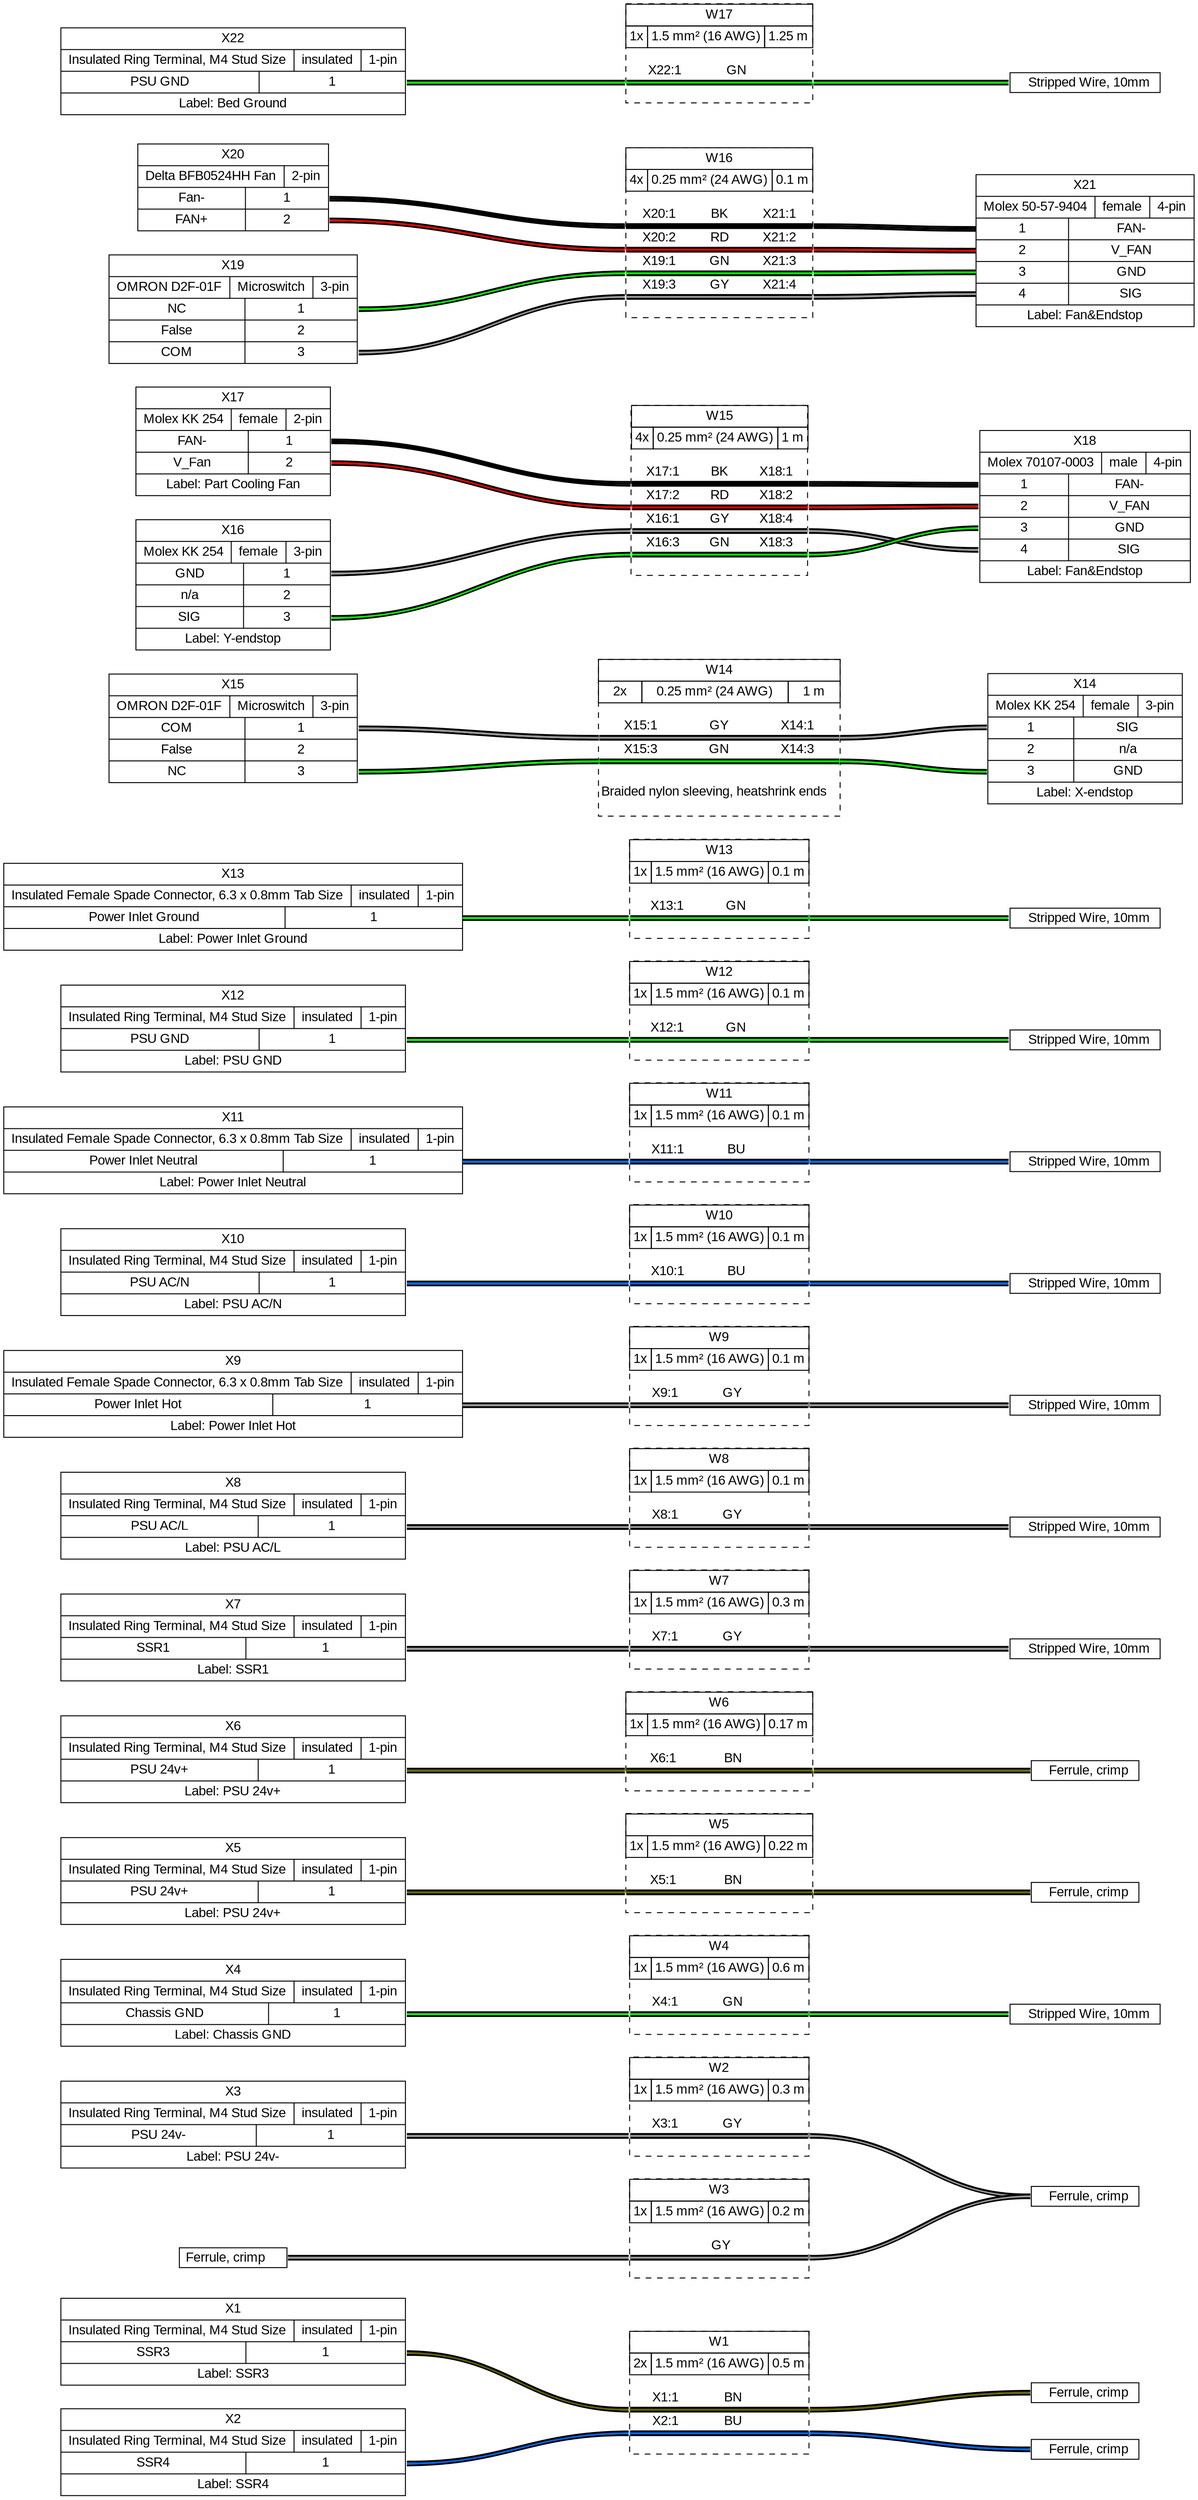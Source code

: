 graph {
// Graph generated by WireViz
// https://github.com/formatc1702/WireViz
	graph [bgcolor=white fontname=arial nodesep=0.33 rankdir=LR ranksep=2]
	node [fillcolor=white fontname=arial shape=record style=filled]
	edge [fontname=arial style=bold]
	X1 [label="X1|{Insulated Ring Terminal, M4 Stud Size|insulated|1-pin}|{{SSR3}|{<p1r>1}}|Label: SSR3"]
	X2 [label="X2|{Insulated Ring Terminal, M4 Stud Size|insulated|1-pin}|{{SSR4}|{<p1r>1}}|Label: SSR4"]
	F_10_1 [label=<

                <TABLE BORDER="1" CELLBORDER="0" CELLSPACING="0" CELLPADDING="2"><TR>
                <TD PORT="p1l">  </TD>
                
                <TD PORT="p1r"> Ferrule, crimp  </TD>
                </TR></TABLE>


                > margin=0 orientation=0 shape=none style=filled]
	F_10_2 [label=<

                <TABLE BORDER="1" CELLBORDER="0" CELLSPACING="0" CELLPADDING="2"><TR>
                <TD PORT="p1l">  </TD>
                
                <TD PORT="p1r"> Ferrule, crimp  </TD>
                </TR></TABLE>


                > margin=0 orientation=0 shape=none style=filled]
	X3 [label="X3|{Insulated Ring Terminal, M4 Stud Size|insulated|1-pin}|{{PSU 24v-}|{<p1r>1}}|Label: PSU 24v-"]
	F_10_3 [label=<

                <TABLE BORDER="1" CELLBORDER="0" CELLSPACING="0" CELLPADDING="2"><TR>
                <TD PORT="p1l">  </TD>
                
                <TD PORT="p1r"> Ferrule, crimp  </TD>
                </TR></TABLE>


                > margin=0 orientation=0 shape=none style=filled]
	F_10_4 [label=<

                <TABLE BORDER="1" CELLBORDER="0" CELLSPACING="0" CELLPADDING="2"><TR>
                <TD PORT="p1l"> Ferrule, crimp  </TD>
                
                <TD PORT="p1r">  </TD>
                </TR></TABLE>


                > margin=0 orientation=180 shape=none style=filled]
	X4 [label="X4|{Insulated Ring Terminal, M4 Stud Size|insulated|1-pin}|{{Chassis GND}|{<p1r>1}}|Label: Chassis GND"]
	F_10_5 [label=<

                <TABLE BORDER="1" CELLBORDER="0" CELLSPACING="0" CELLPADDING="2"><TR>
                <TD PORT="p1l">  </TD>
                
                <TD PORT="p1r"> Stripped Wire, 10mm  </TD>
                </TR></TABLE>


                > margin=0 orientation=0 shape=none style=filled]
	X5 [label="X5|{Insulated Ring Terminal, M4 Stud Size|insulated|1-pin}|{{PSU 24v+}|{<p1r>1}}|Label: PSU 24v+"]
	F_10_6 [label=<

                <TABLE BORDER="1" CELLBORDER="0" CELLSPACING="0" CELLPADDING="2"><TR>
                <TD PORT="p1l">  </TD>
                
                <TD PORT="p1r"> Ferrule, crimp  </TD>
                </TR></TABLE>


                > margin=0 orientation=0 shape=none style=filled]
	X6 [label="X6|{Insulated Ring Terminal, M4 Stud Size|insulated|1-pin}|{{PSU 24v+}|{<p1r>1}}|Label: PSU 24v+"]
	F_10_7 [label=<

                <TABLE BORDER="1" CELLBORDER="0" CELLSPACING="0" CELLPADDING="2"><TR>
                <TD PORT="p1l">  </TD>
                
                <TD PORT="p1r"> Ferrule, crimp  </TD>
                </TR></TABLE>


                > margin=0 orientation=0 shape=none style=filled]
	X7 [label="X7|{Insulated Ring Terminal, M4 Stud Size|insulated|1-pin}|{{SSR1}|{<p1r>1}}|Label: SSR1"]
	F_10_8 [label=<

                <TABLE BORDER="1" CELLBORDER="0" CELLSPACING="0" CELLPADDING="2"><TR>
                <TD PORT="p1l">  </TD>
                
                <TD PORT="p1r"> Stripped Wire, 10mm  </TD>
                </TR></TABLE>


                > margin=0 orientation=0 shape=none style=filled]
	X8 [label="X8|{Insulated Ring Terminal, M4 Stud Size|insulated|1-pin}|{{PSU AC/L}|{<p1r>1}}|Label: PSU AC/L"]
	F_10_9 [label=<

                <TABLE BORDER="1" CELLBORDER="0" CELLSPACING="0" CELLPADDING="2"><TR>
                <TD PORT="p1l">  </TD>
                
                <TD PORT="p1r"> Stripped Wire, 10mm  </TD>
                </TR></TABLE>


                > margin=0 orientation=0 shape=none style=filled]
	X9 [label="X9|{Insulated Female Spade Connector, 6.3 x 0.8mm Tab Size|insulated|1-pin}|{{Power Inlet Hot}|{<p1r>1}}|Label: Power Inlet Hot"]
	F_10_10 [label=<

                <TABLE BORDER="1" CELLBORDER="0" CELLSPACING="0" CELLPADDING="2"><TR>
                <TD PORT="p1l">  </TD>
                
                <TD PORT="p1r"> Stripped Wire, 10mm  </TD>
                </TR></TABLE>


                > margin=0 orientation=0 shape=none style=filled]
	X10 [label="X10|{Insulated Ring Terminal, M4 Stud Size|insulated|1-pin}|{{PSU AC/N}|{<p1r>1}}|Label: PSU AC/N"]
	F_10_11 [label=<

                <TABLE BORDER="1" CELLBORDER="0" CELLSPACING="0" CELLPADDING="2"><TR>
                <TD PORT="p1l">  </TD>
                
                <TD PORT="p1r"> Stripped Wire, 10mm  </TD>
                </TR></TABLE>


                > margin=0 orientation=0 shape=none style=filled]
	X11 [label="X11|{Insulated Female Spade Connector, 6.3 x 0.8mm Tab Size|insulated|1-pin}|{{Power Inlet Neutral}|{<p1r>1}}|Label: Power Inlet Neutral"]
	F_10_12 [label=<

                <TABLE BORDER="1" CELLBORDER="0" CELLSPACING="0" CELLPADDING="2"><TR>
                <TD PORT="p1l">  </TD>
                
                <TD PORT="p1r"> Stripped Wire, 10mm  </TD>
                </TR></TABLE>


                > margin=0 orientation=0 shape=none style=filled]
	X12 [label="X12|{Insulated Ring Terminal, M4 Stud Size|insulated|1-pin}|{{PSU GND}|{<p1r>1}}|Label: PSU GND"]
	F_10_13 [label=<

                <TABLE BORDER="1" CELLBORDER="0" CELLSPACING="0" CELLPADDING="2"><TR>
                <TD PORT="p1l">  </TD>
                
                <TD PORT="p1r"> Stripped Wire, 10mm  </TD>
                </TR></TABLE>


                > margin=0 orientation=0 shape=none style=filled]
	X13 [label="X13|{Insulated Female Spade Connector, 6.3 x 0.8mm Tab Size|insulated|1-pin}|{{Power Inlet Ground}|{<p1r>1}}|Label: Power Inlet Ground"]
	F_10_14 [label=<

                <TABLE BORDER="1" CELLBORDER="0" CELLSPACING="0" CELLPADDING="2"><TR>
                <TD PORT="p1l">  </TD>
                
                <TD PORT="p1r"> Stripped Wire, 10mm  </TD>
                </TR></TABLE>


                > margin=0 orientation=0 shape=none style=filled]
	X14 [label="X14|{Molex KK 254|female|3-pin}|{{<p1l>1|<p2l>2|<p3l>3}|{SIG|n/a|GND}}|Label: X-endstop"]
	X15 [label="X15|{OMRON D2F-01F|Microswitch|3-pin}|{{COM|False|NC}|{<p1r>1|<p2r>2|<p3r>3}}"]
	X16 [label="X16|{Molex KK 254|female|3-pin}|{{GND|n/a|SIG}|{<p1r>1|<p2r>2|<p3r>3}}|Label: Y-endstop"]
	X17 [label="X17|{Molex KK 254|female|2-pin}|{{FAN-|V_Fan}|{<p1r>1|<p2r>2}}|Label: Part Cooling Fan"]
	X18 [label="X18|{Molex 70107-0003|male|4-pin}|{{<p1l>1|<p2l>2|<p3l>3|<p4l>4}|{FAN-|V_FAN|GND|SIG}}|Label: Fan&Endstop"]
	X19 [label="X19|{OMRON D2F-01F|Microswitch|3-pin}|{{NC|False|COM}|{<p1r>1|<p2r>2|<p3r>3}}"]
	X20 [label="X20|{Delta BFB0524HH Fan|2-pin}|{{Fan-|FAN+}|{<p1r>1|<p2r>2}}"]
	X21 [label="X21|{Molex 50-57-9404|female|4-pin}|{{<p1l>1|<p2l>2|<p3l>3|<p4l>4}|{FAN-|V_FAN|GND|SIG}}|Label: Fan&Endstop"]
	X22 [label="X22|{Insulated Ring Terminal, M4 Stud Size|insulated|1-pin}|{{PSU GND}|{<p1r>1}}|Label: Bed Ground"]
	F_10_15 [label=<

                <TABLE BORDER="1" CELLBORDER="0" CELLSPACING="0" CELLPADDING="2"><TR>
                <TD PORT="p1l">  </TD>
                
                <TD PORT="p1r"> Stripped Wire, 10mm  </TD>
                </TR></TABLE>


                > margin=0 orientation=0 shape=none style=filled]
	edge [color="#000000:#666600:#000000"]
	X1:p1r:e -- W1:w1:w
	W1:w1:e -- F_10_1:w
	edge [color="#000000:#0066ff:#000000"]
	X2:p1r:e -- W1:w2:w
	W1:w2:e -- F_10_2:w
	W1 [label=<<table border="0" cellspacing="0" cellpadding="0"><tr><td><table border="0" cellspacing="0" cellpadding="3" cellborder="1"><tr><td colspan="3">W1</td></tr><tr><td>2x</td><td>1.5 mm² (16 AWG)</td><td>0.5 m</td></tr></table></td></tr><tr><td>&nbsp;</td></tr><tr><td><table border="0" cellspacing="0" cellborder="0"><tr><td>X1:1</td><td>BN</td><td></td></tr><tr><td colspan="3" cellpadding="0" height="6" bgcolor="#666600" border="2" sides="tb" port="w1"></td></tr><tr><td>X2:1</td><td>BU</td><td></td></tr><tr><td colspan="3" cellpadding="0" height="6" bgcolor="#0066ff" border="2" sides="tb" port="w2"></td></tr><tr><td>&nbsp;</td></tr></table></td></tr></table>> fillcolor=white margin=0 shape=box style="filled,dashed"]
	edge [color="#000000:#999999:#000000"]
	X3:p1r:e -- W2:w1:w
	W2:w1:e -- F_10_3:w
	W2 [label=<<table border="0" cellspacing="0" cellpadding="0"><tr><td><table border="0" cellspacing="0" cellpadding="3" cellborder="1"><tr><td colspan="3">W2</td></tr><tr><td>1x</td><td>1.5 mm² (16 AWG)</td><td>0.3 m</td></tr></table></td></tr><tr><td>&nbsp;</td></tr><tr><td><table border="0" cellspacing="0" cellborder="0"><tr><td>X3:1</td><td>GY</td><td></td></tr><tr><td colspan="3" cellpadding="0" height="6" bgcolor="#999999" border="2" sides="tb" port="w1"></td></tr><tr><td>&nbsp;</td></tr></table></td></tr></table>> fillcolor=white margin=0 shape=box style="filled,dashed"]
	edge [color="#000000:#999999:#000000"]
	F_10_4:e -- W3:w1:w
	W3:w1:e -- F_10_3:w
	W3 [label=<<table border="0" cellspacing="0" cellpadding="0"><tr><td><table border="0" cellspacing="0" cellpadding="3" cellborder="1"><tr><td colspan="3">W3</td></tr><tr><td>1x</td><td>1.5 mm² (16 AWG)</td><td>0.2 m</td></tr></table></td></tr><tr><td>&nbsp;</td></tr><tr><td><table border="0" cellspacing="0" cellborder="0"><tr><td></td><td>GY</td><td></td></tr><tr><td colspan="3" cellpadding="0" height="6" bgcolor="#999999" border="2" sides="tb" port="w1"></td></tr><tr><td>&nbsp;</td></tr></table></td></tr></table>> fillcolor=white margin=0 shape=box style="filled,dashed"]
	edge [color="#000000:#00ff00:#000000"]
	X4:p1r:e -- W4:w1:w
	W4:w1:e -- F_10_5:w
	W4 [label=<<table border="0" cellspacing="0" cellpadding="0"><tr><td><table border="0" cellspacing="0" cellpadding="3" cellborder="1"><tr><td colspan="3">W4</td></tr><tr><td>1x</td><td>1.5 mm² (16 AWG)</td><td>0.6 m</td></tr></table></td></tr><tr><td>&nbsp;</td></tr><tr><td><table border="0" cellspacing="0" cellborder="0"><tr><td>X4:1</td><td>GN</td><td></td></tr><tr><td colspan="3" cellpadding="0" height="6" bgcolor="#00ff00" border="2" sides="tb" port="w1"></td></tr><tr><td>&nbsp;</td></tr></table></td></tr></table>> fillcolor=white margin=0 shape=box style="filled,dashed"]
	edge [color="#000000:#666600:#000000"]
	X5:p1r:e -- W5:w1:w
	W5:w1:e -- F_10_6:w
	W5 [label=<<table border="0" cellspacing="0" cellpadding="0"><tr><td><table border="0" cellspacing="0" cellpadding="3" cellborder="1"><tr><td colspan="3">W5</td></tr><tr><td>1x</td><td>1.5 mm² (16 AWG)</td><td>0.22 m</td></tr></table></td></tr><tr><td>&nbsp;</td></tr><tr><td><table border="0" cellspacing="0" cellborder="0"><tr><td>X5:1</td><td>BN</td><td></td></tr><tr><td colspan="3" cellpadding="0" height="6" bgcolor="#666600" border="2" sides="tb" port="w1"></td></tr><tr><td>&nbsp;</td></tr></table></td></tr></table>> fillcolor=white margin=0 shape=box style="filled,dashed"]
	edge [color="#000000:#666600:#000000"]
	X6:p1r:e -- W6:w1:w
	W6:w1:e -- F_10_7:w
	W6 [label=<<table border="0" cellspacing="0" cellpadding="0"><tr><td><table border="0" cellspacing="0" cellpadding="3" cellborder="1"><tr><td colspan="3">W6</td></tr><tr><td>1x</td><td>1.5 mm² (16 AWG)</td><td>0.17 m</td></tr></table></td></tr><tr><td>&nbsp;</td></tr><tr><td><table border="0" cellspacing="0" cellborder="0"><tr><td>X6:1</td><td>BN</td><td></td></tr><tr><td colspan="3" cellpadding="0" height="6" bgcolor="#666600" border="2" sides="tb" port="w1"></td></tr><tr><td>&nbsp;</td></tr></table></td></tr></table>> fillcolor=white margin=0 shape=box style="filled,dashed"]
	edge [color="#000000:#999999:#000000"]
	X7:p1r:e -- W7:w1:w
	W7:w1:e -- F_10_8:w
	W7 [label=<<table border="0" cellspacing="0" cellpadding="0"><tr><td><table border="0" cellspacing="0" cellpadding="3" cellborder="1"><tr><td colspan="3">W7</td></tr><tr><td>1x</td><td>1.5 mm² (16 AWG)</td><td>0.3 m</td></tr></table></td></tr><tr><td>&nbsp;</td></tr><tr><td><table border="0" cellspacing="0" cellborder="0"><tr><td>X7:1</td><td>GY</td><td></td></tr><tr><td colspan="3" cellpadding="0" height="6" bgcolor="#999999" border="2" sides="tb" port="w1"></td></tr><tr><td>&nbsp;</td></tr></table></td></tr></table>> fillcolor=white margin=0 shape=box style="filled,dashed"]
	edge [color="#000000:#999999:#000000"]
	X8:p1r:e -- W8:w1:w
	W8:w1:e -- F_10_9:w
	W8 [label=<<table border="0" cellspacing="0" cellpadding="0"><tr><td><table border="0" cellspacing="0" cellpadding="3" cellborder="1"><tr><td colspan="3">W8</td></tr><tr><td>1x</td><td>1.5 mm² (16 AWG)</td><td>0.1 m</td></tr></table></td></tr><tr><td>&nbsp;</td></tr><tr><td><table border="0" cellspacing="0" cellborder="0"><tr><td>X8:1</td><td>GY</td><td></td></tr><tr><td colspan="3" cellpadding="0" height="6" bgcolor="#999999" border="2" sides="tb" port="w1"></td></tr><tr><td>&nbsp;</td></tr></table></td></tr></table>> fillcolor=white margin=0 shape=box style="filled,dashed"]
	edge [color="#000000:#999999:#000000"]
	X9:p1r:e -- W9:w1:w
	W9:w1:e -- F_10_10:w
	W9 [label=<<table border="0" cellspacing="0" cellpadding="0"><tr><td><table border="0" cellspacing="0" cellpadding="3" cellborder="1"><tr><td colspan="3">W9</td></tr><tr><td>1x</td><td>1.5 mm² (16 AWG)</td><td>0.1 m</td></tr></table></td></tr><tr><td>&nbsp;</td></tr><tr><td><table border="0" cellspacing="0" cellborder="0"><tr><td>X9:1</td><td>GY</td><td></td></tr><tr><td colspan="3" cellpadding="0" height="6" bgcolor="#999999" border="2" sides="tb" port="w1"></td></tr><tr><td>&nbsp;</td></tr></table></td></tr></table>> fillcolor=white margin=0 shape=box style="filled,dashed"]
	edge [color="#000000:#0066ff:#000000"]
	X10:p1r:e -- W10:w1:w
	W10:w1:e -- F_10_11:w
	W10 [label=<<table border="0" cellspacing="0" cellpadding="0"><tr><td><table border="0" cellspacing="0" cellpadding="3" cellborder="1"><tr><td colspan="3">W10</td></tr><tr><td>1x</td><td>1.5 mm² (16 AWG)</td><td>0.1 m</td></tr></table></td></tr><tr><td>&nbsp;</td></tr><tr><td><table border="0" cellspacing="0" cellborder="0"><tr><td>X10:1</td><td>BU</td><td></td></tr><tr><td colspan="3" cellpadding="0" height="6" bgcolor="#0066ff" border="2" sides="tb" port="w1"></td></tr><tr><td>&nbsp;</td></tr></table></td></tr></table>> fillcolor=white margin=0 shape=box style="filled,dashed"]
	edge [color="#000000:#0066ff:#000000"]
	X11:p1r:e -- W11:w1:w
	W11:w1:e -- F_10_12:w
	W11 [label=<<table border="0" cellspacing="0" cellpadding="0"><tr><td><table border="0" cellspacing="0" cellpadding="3" cellborder="1"><tr><td colspan="3">W11</td></tr><tr><td>1x</td><td>1.5 mm² (16 AWG)</td><td>0.1 m</td></tr></table></td></tr><tr><td>&nbsp;</td></tr><tr><td><table border="0" cellspacing="0" cellborder="0"><tr><td>X11:1</td><td>BU</td><td></td></tr><tr><td colspan="3" cellpadding="0" height="6" bgcolor="#0066ff" border="2" sides="tb" port="w1"></td></tr><tr><td>&nbsp;</td></tr></table></td></tr></table>> fillcolor=white margin=0 shape=box style="filled,dashed"]
	edge [color="#000000:#00ff00:#000000"]
	X12:p1r:e -- W12:w1:w
	W12:w1:e -- F_10_13:w
	W12 [label=<<table border="0" cellspacing="0" cellpadding="0"><tr><td><table border="0" cellspacing="0" cellpadding="3" cellborder="1"><tr><td colspan="3">W12</td></tr><tr><td>1x</td><td>1.5 mm² (16 AWG)</td><td>0.1 m</td></tr></table></td></tr><tr><td>&nbsp;</td></tr><tr><td><table border="0" cellspacing="0" cellborder="0"><tr><td>X12:1</td><td>GN</td><td></td></tr><tr><td colspan="3" cellpadding="0" height="6" bgcolor="#00ff00" border="2" sides="tb" port="w1"></td></tr><tr><td>&nbsp;</td></tr></table></td></tr></table>> fillcolor=white margin=0 shape=box style="filled,dashed"]
	edge [color="#000000:#00ff00:#000000"]
	X13:p1r:e -- W13:w1:w
	W13:w1:e -- F_10_14:w
	W13 [label=<<table border="0" cellspacing="0" cellpadding="0"><tr><td><table border="0" cellspacing="0" cellpadding="3" cellborder="1"><tr><td colspan="3">W13</td></tr><tr><td>1x</td><td>1.5 mm² (16 AWG)</td><td>0.1 m</td></tr></table></td></tr><tr><td>&nbsp;</td></tr><tr><td><table border="0" cellspacing="0" cellborder="0"><tr><td>X13:1</td><td>GN</td><td></td></tr><tr><td colspan="3" cellpadding="0" height="6" bgcolor="#00ff00" border="2" sides="tb" port="w1"></td></tr><tr><td>&nbsp;</td></tr></table></td></tr></table>> fillcolor=white margin=0 shape=box style="filled,dashed"]
	edge [color="#000000:#999999:#000000"]
	X15:p1r:e -- W14:w1:w
	W14:w1:e -- X14:p1l:w
	edge [color="#000000:#00ff00:#000000"]
	X15:p3r:e -- W14:w2:w
	W14:w2:e -- X14:p3l:w
	W14 [label=<<table border="0" cellspacing="0" cellpadding="0"><tr><td><table border="0" cellspacing="0" cellpadding="3" cellborder="1"><tr><td colspan="3">W14</td></tr><tr><td>2x</td><td>0.25 mm² (24 AWG)</td><td>1 m</td></tr></table></td></tr><tr><td>&nbsp;</td></tr><tr><td><table border="0" cellspacing="0" cellborder="0"><tr><td>X15:1</td><td>GY</td><td>X14:1</td></tr><tr><td colspan="3" cellpadding="0" height="6" bgcolor="#999999" border="2" sides="tb" port="w1"></td></tr><tr><td>X15:3</td><td>GN</td><td>X14:3</td></tr><tr><td colspan="3" cellpadding="0" height="6" bgcolor="#00ff00" border="2" sides="tb" port="w2"></td></tr><tr><td>&nbsp;</td></tr></table></td></tr><tr><td cellpadding="3">Braided nylon sleeving, heatshrink ends   </td></tr><tr><td>&nbsp;</td></tr></table>> fillcolor=white margin=0 shape=box style="filled,dashed"]
	edge [color="#000000:#000000:#000000"]
	X17:p1r:e -- W15:w1:w
	W15:w1:e -- X18:p1l:w
	edge [color="#000000:#ff0000:#000000"]
	X17:p2r:e -- W15:w2:w
	W15:w2:e -- X18:p2l:w
	edge [color="#000000:#999999:#000000"]
	X16:p1r:e -- W15:w3:w
	W15:w3:e -- X18:p4l:w
	edge [color="#000000:#00ff00:#000000"]
	X16:p3r:e -- W15:w4:w
	W15:w4:e -- X18:p3l:w
	W15 [label=<<table border="0" cellspacing="0" cellpadding="0"><tr><td><table border="0" cellspacing="0" cellpadding="3" cellborder="1"><tr><td colspan="3">W15</td></tr><tr><td>4x</td><td>0.25 mm² (24 AWG)</td><td>1 m</td></tr></table></td></tr><tr><td>&nbsp;</td></tr><tr><td><table border="0" cellspacing="0" cellborder="0"><tr><td>X17:1</td><td>BK</td><td>X18:1</td></tr><tr><td colspan="3" cellpadding="0" height="6" bgcolor="#000000" border="2" sides="tb" port="w1"></td></tr><tr><td>X17:2</td><td>RD</td><td>X18:2</td></tr><tr><td colspan="3" cellpadding="0" height="6" bgcolor="#ff0000" border="2" sides="tb" port="w2"></td></tr><tr><td>X16:1</td><td>GY</td><td>X18:4</td></tr><tr><td colspan="3" cellpadding="0" height="6" bgcolor="#999999" border="2" sides="tb" port="w3"></td></tr><tr><td>X16:3</td><td>GN</td><td>X18:3</td></tr><tr><td colspan="3" cellpadding="0" height="6" bgcolor="#00ff00" border="2" sides="tb" port="w4"></td></tr><tr><td>&nbsp;</td></tr></table></td></tr></table>> fillcolor=white margin=0 shape=box style="filled,dashed"]
	edge [color="#000000:#000000:#000000"]
	X20:p1r:e -- W16:w1:w
	W16:w1:e -- X21:p1l:w
	edge [color="#000000:#ff0000:#000000"]
	X20:p2r:e -- W16:w2:w
	W16:w2:e -- X21:p2l:w
	edge [color="#000000:#00ff00:#000000"]
	X19:p1r:e -- W16:w3:w
	W16:w3:e -- X21:p3l:w
	edge [color="#000000:#999999:#000000"]
	X19:p3r:e -- W16:w4:w
	W16:w4:e -- X21:p4l:w
	W16 [label=<<table border="0" cellspacing="0" cellpadding="0"><tr><td><table border="0" cellspacing="0" cellpadding="3" cellborder="1"><tr><td colspan="3">W16</td></tr><tr><td>4x</td><td>0.25 mm² (24 AWG)</td><td>0.1 m</td></tr></table></td></tr><tr><td>&nbsp;</td></tr><tr><td><table border="0" cellspacing="0" cellborder="0"><tr><td>X20:1</td><td>BK</td><td>X21:1</td></tr><tr><td colspan="3" cellpadding="0" height="6" bgcolor="#000000" border="2" sides="tb" port="w1"></td></tr><tr><td>X20:2</td><td>RD</td><td>X21:2</td></tr><tr><td colspan="3" cellpadding="0" height="6" bgcolor="#ff0000" border="2" sides="tb" port="w2"></td></tr><tr><td>X19:1</td><td>GN</td><td>X21:3</td></tr><tr><td colspan="3" cellpadding="0" height="6" bgcolor="#00ff00" border="2" sides="tb" port="w3"></td></tr><tr><td>X19:3</td><td>GY</td><td>X21:4</td></tr><tr><td colspan="3" cellpadding="0" height="6" bgcolor="#999999" border="2" sides="tb" port="w4"></td></tr><tr><td>&nbsp;</td></tr></table></td></tr></table>> fillcolor=white margin=0 shape=box style="filled,dashed"]
	edge [color="#000000:#00ff00:#000000"]
	X22:p1r:e -- W17:w1:w
	W17:w1:e -- F_10_15:w
	W17 [label=<<table border="0" cellspacing="0" cellpadding="0"><tr><td><table border="0" cellspacing="0" cellpadding="3" cellborder="1"><tr><td colspan="3">W17</td></tr><tr><td>1x</td><td>1.5 mm² (16 AWG)</td><td>1.25 m</td></tr></table></td></tr><tr><td>&nbsp;</td></tr><tr><td><table border="0" cellspacing="0" cellborder="0"><tr><td>X22:1</td><td>GN</td><td></td></tr><tr><td colspan="3" cellpadding="0" height="6" bgcolor="#00ff00" border="2" sides="tb" port="w1"></td></tr><tr><td>&nbsp;</td></tr></table></td></tr></table>> fillcolor=white margin=0 shape=box style="filled,dashed"]
}
